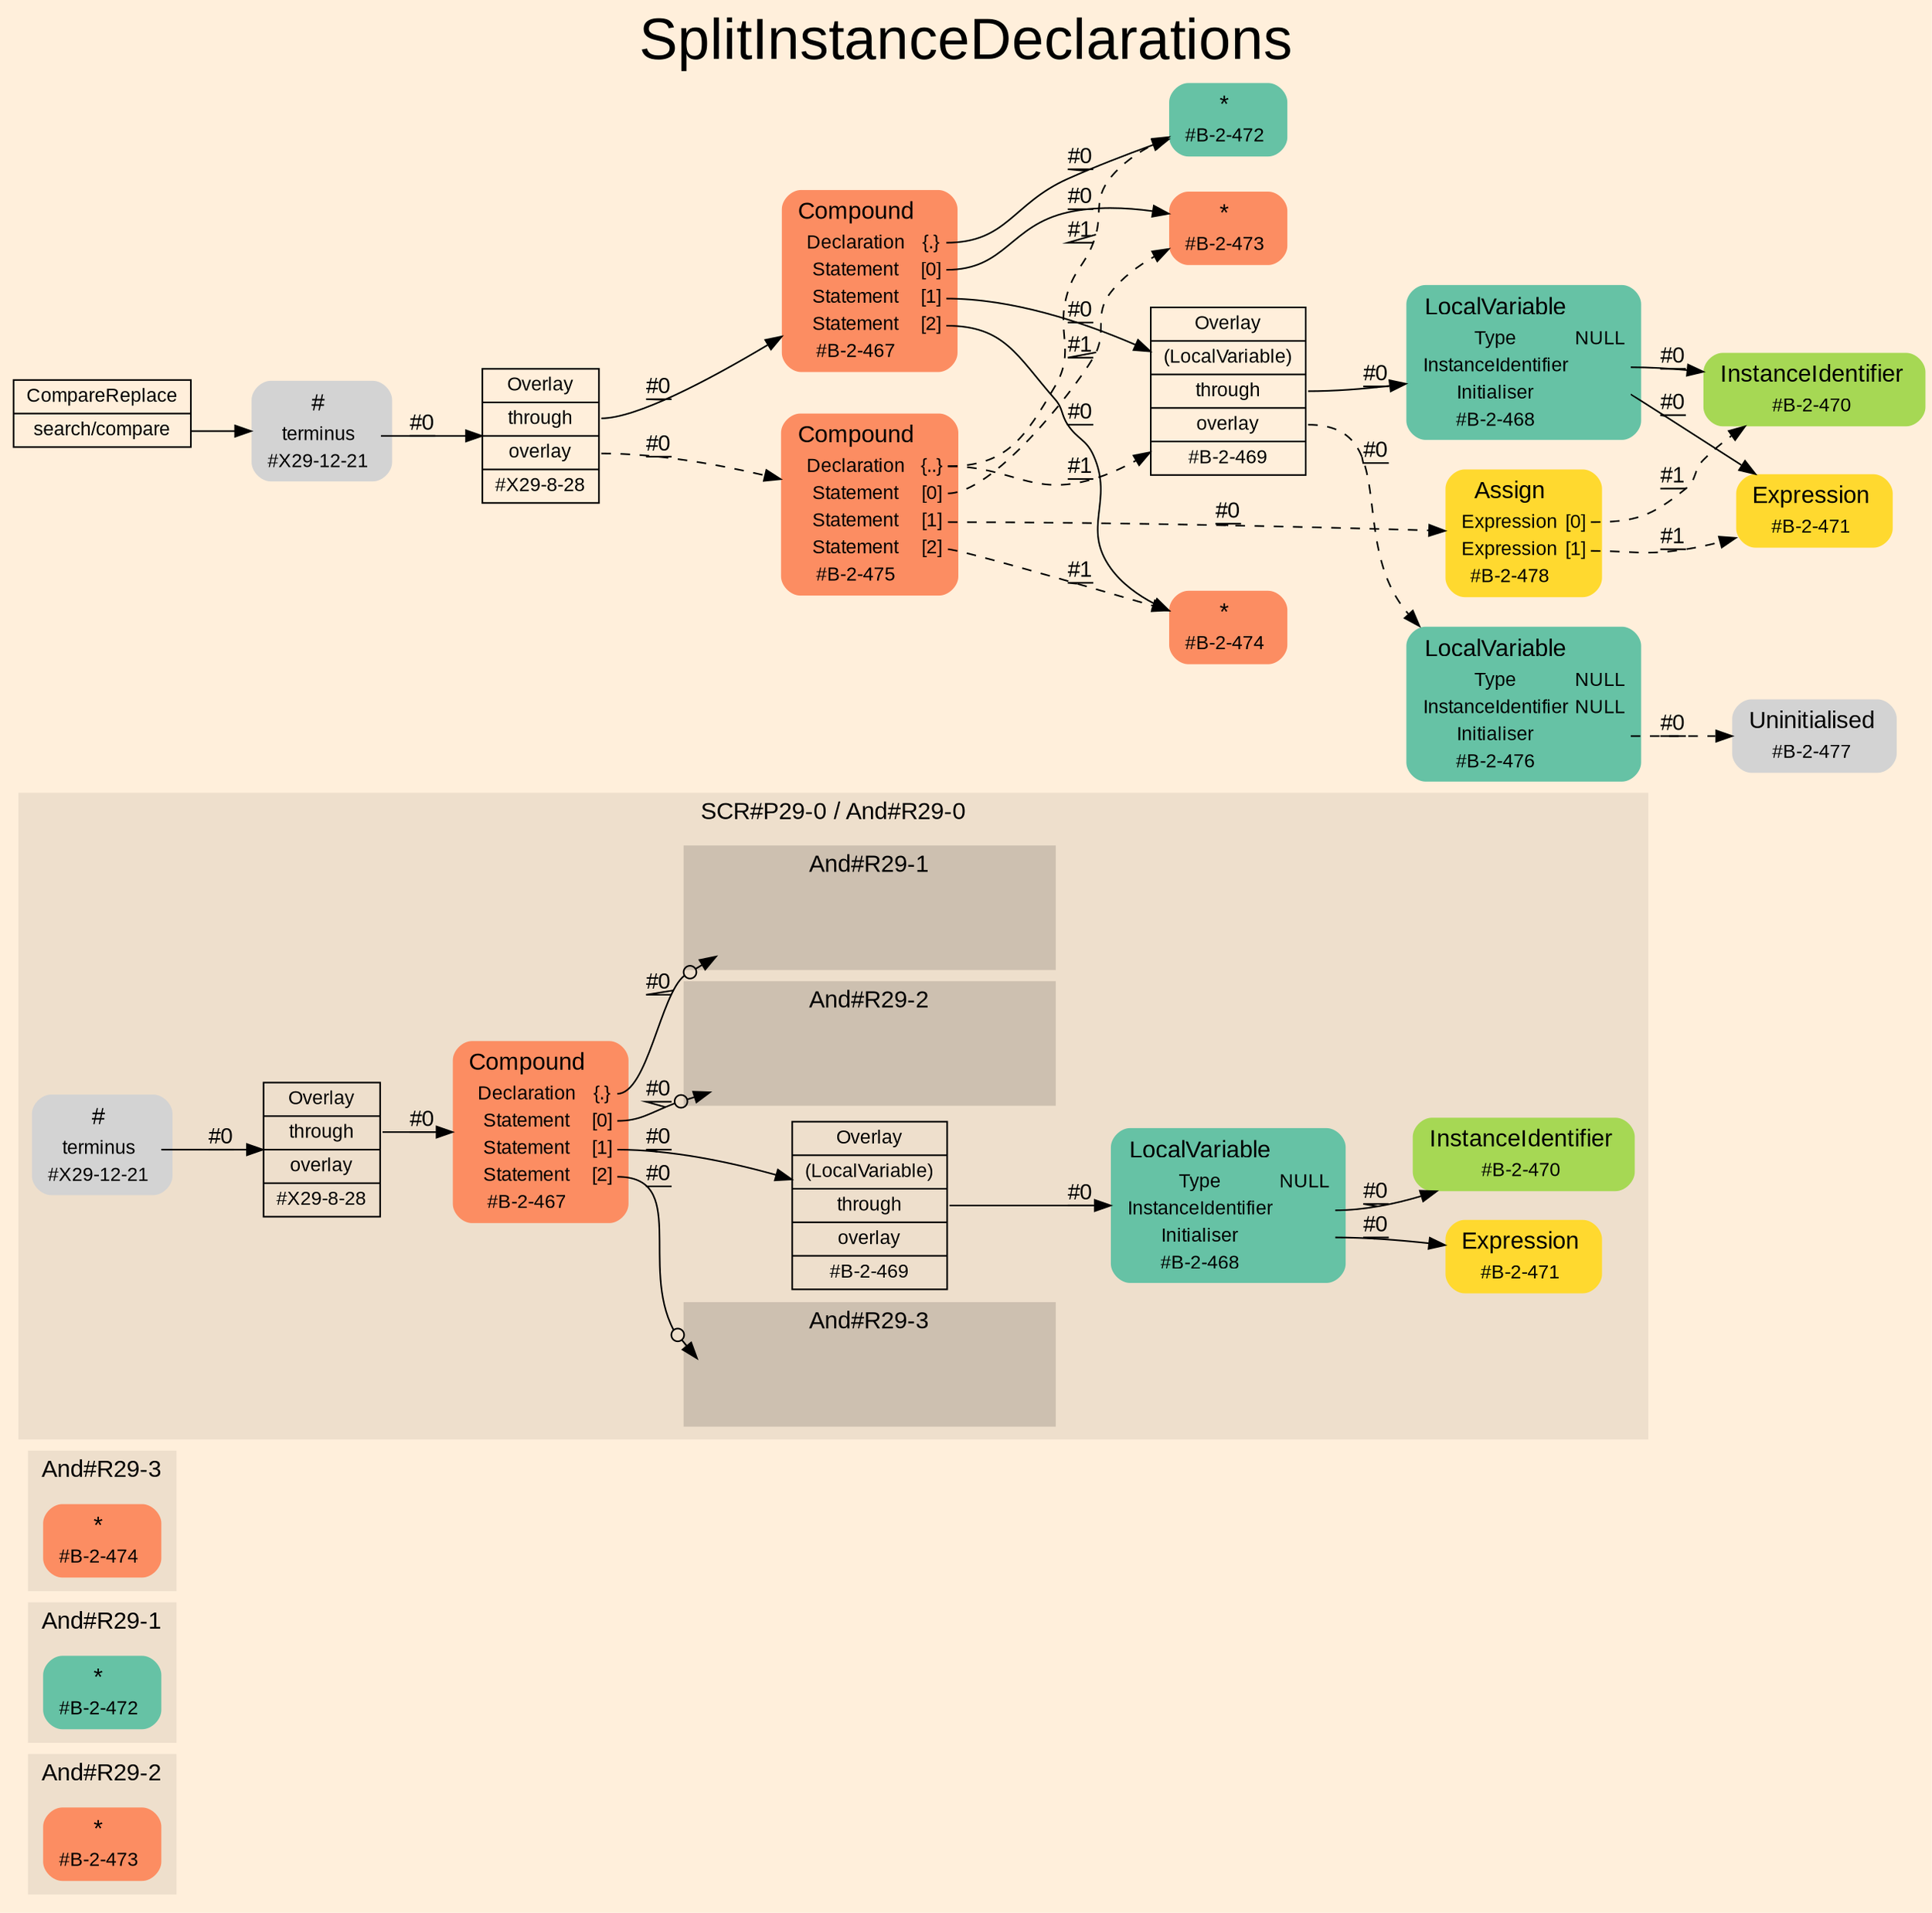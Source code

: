 digraph "SplitInstanceDeclarations" {
label = "SplitInstanceDeclarations"
labelloc = t
fontsize = "36"
graph [
    rankdir = "LR"
    ranksep = 0.3
    bgcolor = antiquewhite1
    color = black
    fontcolor = black
    fontname = "Arial"
];
node [
    fontname = "Arial"
];
edge [
    fontname = "Arial"
];

// -------------------- figure And#R29-2 --------------------
// -------- region And#R29-2 ----------
subgraph "clusterAnd#R29-2" {
    label = "And#R29-2"
    style = "filled"
    color = antiquewhite2
    fontsize = "15"
    "And#R29-2/#B-2-473" [
        // -------- block And#R29-2/#B-2-473 ----------
        shape = "plaintext"
        fillcolor = "/set28/2"
        label = <<TABLE BORDER="0" CELLBORDER="0" CELLSPACING="0">
         <TR><TD><FONT POINT-SIZE="15.0">*</FONT></TD><TD></TD></TR>
         <TR><TD>#B-2-473</TD><TD PORT="port0"></TD></TR>
        </TABLE>>
        style = "rounded,filled"
        fontsize = "12"
    ];
    
}


// -------------------- figure And#R29-1 --------------------
// -------- region And#R29-1 ----------
subgraph "clusterAnd#R29-1" {
    label = "And#R29-1"
    style = "filled"
    color = antiquewhite2
    fontsize = "15"
    "And#R29-1/#B-2-472" [
        // -------- block And#R29-1/#B-2-472 ----------
        shape = "plaintext"
        fillcolor = "/set28/1"
        label = <<TABLE BORDER="0" CELLBORDER="0" CELLSPACING="0">
         <TR><TD><FONT POINT-SIZE="15.0">*</FONT></TD><TD></TD></TR>
         <TR><TD>#B-2-472</TD><TD PORT="port0"></TD></TR>
        </TABLE>>
        style = "rounded,filled"
        fontsize = "12"
    ];
    
}


// -------------------- figure And#R29-3 --------------------
// -------- region And#R29-3 ----------
subgraph "clusterAnd#R29-3" {
    label = "And#R29-3"
    style = "filled"
    color = antiquewhite2
    fontsize = "15"
    "And#R29-3/#B-2-474" [
        // -------- block And#R29-3/#B-2-474 ----------
        shape = "plaintext"
        fillcolor = "/set28/2"
        label = <<TABLE BORDER="0" CELLBORDER="0" CELLSPACING="0">
         <TR><TD><FONT POINT-SIZE="15.0">*</FONT></TD><TD></TD></TR>
         <TR><TD>#B-2-474</TD><TD PORT="port0"></TD></TR>
        </TABLE>>
        style = "rounded,filled"
        fontsize = "12"
    ];
    
}


// -------------------- figure And#R29-0 --------------------
// -------- region And#R29-0 ----------
subgraph "clusterAnd#R29-0" {
    label = "SCR#P29-0 / And#R29-0"
    style = "filled"
    color = antiquewhite2
    fontsize = "15"
    "And#R29-0/#B-2-469" [
        // -------- block And#R29-0/#B-2-469 ----------
        shape = "record"
        fillcolor = antiquewhite2
        label = "<fixed> Overlay | <port0> (LocalVariable) | <port1> through | <port2> overlay | <port3> #B-2-469"
        style = "filled"
        fontsize = "12"
        color = black
        fontcolor = black
    ];
    
    "And#R29-0/#X29-12-21" [
        // -------- block And#R29-0/#X29-12-21 ----------
        shape = "plaintext"
        label = <<TABLE BORDER="0" CELLBORDER="0" CELLSPACING="0">
         <TR><TD><FONT POINT-SIZE="15.0">#</FONT></TD><TD></TD></TR>
         <TR><TD>terminus</TD><TD PORT="port0"></TD></TR>
         <TR><TD>#X29-12-21</TD><TD PORT="port1"></TD></TR>
        </TABLE>>
        style = "rounded,filled"
        fontsize = "12"
    ];
    
    "And#R29-0/#B-2-468" [
        // -------- block And#R29-0/#B-2-468 ----------
        shape = "plaintext"
        fillcolor = "/set28/1"
        label = <<TABLE BORDER="0" CELLBORDER="0" CELLSPACING="0">
         <TR><TD><FONT POINT-SIZE="15.0">LocalVariable</FONT></TD><TD></TD></TR>
         <TR><TD>Type</TD><TD PORT="port0">NULL</TD></TR>
         <TR><TD>InstanceIdentifier</TD><TD PORT="port1"></TD></TR>
         <TR><TD>Initialiser</TD><TD PORT="port2"></TD></TR>
         <TR><TD>#B-2-468</TD><TD PORT="port3"></TD></TR>
        </TABLE>>
        style = "rounded,filled"
        fontsize = "12"
    ];
    
    "And#R29-0/#B-2-467" [
        // -------- block And#R29-0/#B-2-467 ----------
        shape = "plaintext"
        fillcolor = "/set28/2"
        label = <<TABLE BORDER="0" CELLBORDER="0" CELLSPACING="0">
         <TR><TD><FONT POINT-SIZE="15.0">Compound</FONT></TD><TD></TD></TR>
         <TR><TD>Declaration</TD><TD PORT="port0">{.}</TD></TR>
         <TR><TD>Statement</TD><TD PORT="port1">[0]</TD></TR>
         <TR><TD>Statement</TD><TD PORT="port2">[1]</TD></TR>
         <TR><TD>Statement</TD><TD PORT="port3">[2]</TD></TR>
         <TR><TD>#B-2-467</TD><TD PORT="port4"></TD></TR>
        </TABLE>>
        style = "rounded,filled"
        fontsize = "12"
    ];
    
    "And#R29-0/#X29-8-28" [
        // -------- block And#R29-0/#X29-8-28 ----------
        shape = "record"
        fillcolor = antiquewhite2
        label = "<fixed> Overlay | <port0> through | <port1> overlay | <port2> #X29-8-28"
        style = "filled"
        fontsize = "12"
        color = black
        fontcolor = black
    ];
    
    "And#R29-0/#B-2-471" [
        // -------- block And#R29-0/#B-2-471 ----------
        shape = "plaintext"
        fillcolor = "/set28/6"
        label = <<TABLE BORDER="0" CELLBORDER="0" CELLSPACING="0">
         <TR><TD><FONT POINT-SIZE="15.0">Expression</FONT></TD><TD></TD></TR>
         <TR><TD>#B-2-471</TD><TD PORT="port0"></TD></TR>
        </TABLE>>
        style = "rounded,filled"
        fontsize = "12"
    ];
    
    "And#R29-0/#B-2-470" [
        // -------- block And#R29-0/#B-2-470 ----------
        shape = "plaintext"
        fillcolor = "/set28/5"
        label = <<TABLE BORDER="0" CELLBORDER="0" CELLSPACING="0">
         <TR><TD><FONT POINT-SIZE="15.0">InstanceIdentifier</FONT></TD><TD></TD></TR>
         <TR><TD>#B-2-470</TD><TD PORT="port0"></TD></TR>
        </TABLE>>
        style = "rounded,filled"
        fontsize = "12"
    ];
    
    // -------- region And#R29-0/And#R29-1 ----------
    subgraph "clusterAnd#R29-0/And#R29-1" {
        label = "And#R29-1"
        style = "filled"
        color = antiquewhite3
        fontsize = "15"
        "And#R29-0/And#R29-1/#B-2-472" [
            // -------- block And#R29-0/And#R29-1/#B-2-472 ----------
            shape = none
            fillcolor = "/set28/1"
            style = "invisible"
        ];
        
    }
    
    // -------- region And#R29-0/And#R29-2 ----------
    subgraph "clusterAnd#R29-0/And#R29-2" {
        label = "And#R29-2"
        style = "filled"
        color = antiquewhite3
        fontsize = "15"
        "And#R29-0/And#R29-2/#B-2-473" [
            // -------- block And#R29-0/And#R29-2/#B-2-473 ----------
            shape = none
            fillcolor = "/set28/2"
            style = "invisible"
        ];
        
    }
    
    // -------- region And#R29-0/And#R29-3 ----------
    subgraph "clusterAnd#R29-0/And#R29-3" {
        label = "And#R29-3"
        style = "filled"
        color = antiquewhite3
        fontsize = "15"
        "And#R29-0/And#R29-3/#B-2-474" [
            // -------- block And#R29-0/And#R29-3/#B-2-474 ----------
            shape = none
            fillcolor = "/set28/2"
            style = "invisible"
        ];
        
    }
    
}

"And#R29-0/#B-2-469":port1 -> "And#R29-0/#B-2-468" [
    label = "#0"
    decorate = true
    color = black
    fontcolor = black
];

"And#R29-0/#X29-12-21":port0 -> "And#R29-0/#X29-8-28" [
    label = "#0"
    decorate = true
    color = black
    fontcolor = black
];

"And#R29-0/#B-2-468":port1 -> "And#R29-0/#B-2-470" [
    label = "#0"
    decorate = true
    color = black
    fontcolor = black
];

"And#R29-0/#B-2-468":port2 -> "And#R29-0/#B-2-471" [
    label = "#0"
    decorate = true
    color = black
    fontcolor = black
];

"And#R29-0/#B-2-467":port0 -> "And#R29-0/And#R29-1/#B-2-472" [
    arrowhead="normalnoneodot"
    label = "#0"
    decorate = true
    color = black
    fontcolor = black
];

"And#R29-0/#B-2-467":port1 -> "And#R29-0/And#R29-2/#B-2-473" [
    arrowhead="normalnoneodot"
    label = "#0"
    decorate = true
    color = black
    fontcolor = black
];

"And#R29-0/#B-2-467":port2 -> "And#R29-0/#B-2-469" [
    label = "#0"
    decorate = true
    color = black
    fontcolor = black
];

"And#R29-0/#B-2-467":port3 -> "And#R29-0/And#R29-3/#B-2-474" [
    arrowhead="normalnoneodot"
    label = "#0"
    decorate = true
    color = black
    fontcolor = black
];

"And#R29-0/#X29-8-28":port0 -> "And#R29-0/#B-2-467" [
    label = "#0"
    decorate = true
    color = black
    fontcolor = black
];


// -------------------- transformation figure --------------------
"CR#X29-10-29" [
    // -------- block CR#X29-10-29 ----------
    shape = "record"
    fillcolor = antiquewhite1
    label = "<fixed> CompareReplace | <port0> search/compare"
    style = "filled"
    fontsize = "12"
    color = black
    fontcolor = black
];

"#X29-12-21" [
    // -------- block #X29-12-21 ----------
    shape = "plaintext"
    label = <<TABLE BORDER="0" CELLBORDER="0" CELLSPACING="0">
     <TR><TD><FONT POINT-SIZE="15.0">#</FONT></TD><TD></TD></TR>
     <TR><TD>terminus</TD><TD PORT="port0"></TD></TR>
     <TR><TD>#X29-12-21</TD><TD PORT="port1"></TD></TR>
    </TABLE>>
    style = "rounded,filled"
    fontsize = "12"
];

"#X29-8-28" [
    // -------- block #X29-8-28 ----------
    shape = "record"
    fillcolor = antiquewhite1
    label = "<fixed> Overlay | <port0> through | <port1> overlay | <port2> #X29-8-28"
    style = "filled"
    fontsize = "12"
    color = black
    fontcolor = black
];

"#B-2-467" [
    // -------- block #B-2-467 ----------
    shape = "plaintext"
    fillcolor = "/set28/2"
    label = <<TABLE BORDER="0" CELLBORDER="0" CELLSPACING="0">
     <TR><TD><FONT POINT-SIZE="15.0">Compound</FONT></TD><TD></TD></TR>
     <TR><TD>Declaration</TD><TD PORT="port0">{.}</TD></TR>
     <TR><TD>Statement</TD><TD PORT="port1">[0]</TD></TR>
     <TR><TD>Statement</TD><TD PORT="port2">[1]</TD></TR>
     <TR><TD>Statement</TD><TD PORT="port3">[2]</TD></TR>
     <TR><TD>#B-2-467</TD><TD PORT="port4"></TD></TR>
    </TABLE>>
    style = "rounded,filled"
    fontsize = "12"
];

"#B-2-472" [
    // -------- block #B-2-472 ----------
    shape = "plaintext"
    fillcolor = "/set28/1"
    label = <<TABLE BORDER="0" CELLBORDER="0" CELLSPACING="0">
     <TR><TD><FONT POINT-SIZE="15.0">*</FONT></TD><TD></TD></TR>
     <TR><TD>#B-2-472</TD><TD PORT="port0"></TD></TR>
    </TABLE>>
    style = "rounded,filled"
    fontsize = "12"
];

"#B-2-473" [
    // -------- block #B-2-473 ----------
    shape = "plaintext"
    fillcolor = "/set28/2"
    label = <<TABLE BORDER="0" CELLBORDER="0" CELLSPACING="0">
     <TR><TD><FONT POINT-SIZE="15.0">*</FONT></TD><TD></TD></TR>
     <TR><TD>#B-2-473</TD><TD PORT="port0"></TD></TR>
    </TABLE>>
    style = "rounded,filled"
    fontsize = "12"
];

"#B-2-469" [
    // -------- block #B-2-469 ----------
    shape = "record"
    fillcolor = antiquewhite1
    label = "<fixed> Overlay | <port0> (LocalVariable) | <port1> through | <port2> overlay | <port3> #B-2-469"
    style = "filled"
    fontsize = "12"
    color = black
    fontcolor = black
];

"#B-2-468" [
    // -------- block #B-2-468 ----------
    shape = "plaintext"
    fillcolor = "/set28/1"
    label = <<TABLE BORDER="0" CELLBORDER="0" CELLSPACING="0">
     <TR><TD><FONT POINT-SIZE="15.0">LocalVariable</FONT></TD><TD></TD></TR>
     <TR><TD>Type</TD><TD PORT="port0">NULL</TD></TR>
     <TR><TD>InstanceIdentifier</TD><TD PORT="port1"></TD></TR>
     <TR><TD>Initialiser</TD><TD PORT="port2"></TD></TR>
     <TR><TD>#B-2-468</TD><TD PORT="port3"></TD></TR>
    </TABLE>>
    style = "rounded,filled"
    fontsize = "12"
];

"#B-2-470" [
    // -------- block #B-2-470 ----------
    shape = "plaintext"
    fillcolor = "/set28/5"
    label = <<TABLE BORDER="0" CELLBORDER="0" CELLSPACING="0">
     <TR><TD><FONT POINT-SIZE="15.0">InstanceIdentifier</FONT></TD><TD></TD></TR>
     <TR><TD>#B-2-470</TD><TD PORT="port0"></TD></TR>
    </TABLE>>
    style = "rounded,filled"
    fontsize = "12"
];

"#B-2-471" [
    // -------- block #B-2-471 ----------
    shape = "plaintext"
    fillcolor = "/set28/6"
    label = <<TABLE BORDER="0" CELLBORDER="0" CELLSPACING="0">
     <TR><TD><FONT POINT-SIZE="15.0">Expression</FONT></TD><TD></TD></TR>
     <TR><TD>#B-2-471</TD><TD PORT="port0"></TD></TR>
    </TABLE>>
    style = "rounded,filled"
    fontsize = "12"
];

"#B-2-476" [
    // -------- block #B-2-476 ----------
    shape = "plaintext"
    fillcolor = "/set28/1"
    label = <<TABLE BORDER="0" CELLBORDER="0" CELLSPACING="0">
     <TR><TD><FONT POINT-SIZE="15.0">LocalVariable</FONT></TD><TD></TD></TR>
     <TR><TD>Type</TD><TD PORT="port0">NULL</TD></TR>
     <TR><TD>InstanceIdentifier</TD><TD PORT="port1">NULL</TD></TR>
     <TR><TD>Initialiser</TD><TD PORT="port2"></TD></TR>
     <TR><TD>#B-2-476</TD><TD PORT="port3"></TD></TR>
    </TABLE>>
    style = "rounded,filled"
    fontsize = "12"
];

"#B-2-477" [
    // -------- block #B-2-477 ----------
    shape = "plaintext"
    label = <<TABLE BORDER="0" CELLBORDER="0" CELLSPACING="0">
     <TR><TD><FONT POINT-SIZE="15.0">Uninitialised</FONT></TD><TD></TD></TR>
     <TR><TD>#B-2-477</TD><TD PORT="port0"></TD></TR>
    </TABLE>>
    style = "rounded,filled"
    fontsize = "12"
];

"#B-2-474" [
    // -------- block #B-2-474 ----------
    shape = "plaintext"
    fillcolor = "/set28/2"
    label = <<TABLE BORDER="0" CELLBORDER="0" CELLSPACING="0">
     <TR><TD><FONT POINT-SIZE="15.0">*</FONT></TD><TD></TD></TR>
     <TR><TD>#B-2-474</TD><TD PORT="port0"></TD></TR>
    </TABLE>>
    style = "rounded,filled"
    fontsize = "12"
];

"#B-2-475" [
    // -------- block #B-2-475 ----------
    shape = "plaintext"
    fillcolor = "/set28/2"
    label = <<TABLE BORDER="0" CELLBORDER="0" CELLSPACING="0">
     <TR><TD><FONT POINT-SIZE="15.0">Compound</FONT></TD><TD></TD></TR>
     <TR><TD>Declaration</TD><TD PORT="port0">{..}</TD></TR>
     <TR><TD>Statement</TD><TD PORT="port1">[0]</TD></TR>
     <TR><TD>Statement</TD><TD PORT="port2">[1]</TD></TR>
     <TR><TD>Statement</TD><TD PORT="port3">[2]</TD></TR>
     <TR><TD>#B-2-475</TD><TD PORT="port4"></TD></TR>
    </TABLE>>
    style = "rounded,filled"
    fontsize = "12"
];

"#B-2-478" [
    // -------- block #B-2-478 ----------
    shape = "plaintext"
    fillcolor = "/set28/6"
    label = <<TABLE BORDER="0" CELLBORDER="0" CELLSPACING="0">
     <TR><TD><FONT POINT-SIZE="15.0">Assign</FONT></TD><TD></TD></TR>
     <TR><TD>Expression</TD><TD PORT="port0">[0]</TD></TR>
     <TR><TD>Expression</TD><TD PORT="port1">[1]</TD></TR>
     <TR><TD>#B-2-478</TD><TD PORT="port2"></TD></TR>
    </TABLE>>
    style = "rounded,filled"
    fontsize = "12"
];

"CR#X29-10-29":port0 -> "#X29-12-21" [
    label = ""
    decorate = true
    color = black
    fontcolor = black
];

"#X29-12-21":port0 -> "#X29-8-28" [
    label = "#0"
    decorate = true
    color = black
    fontcolor = black
];

"#X29-8-28":port0 -> "#B-2-467" [
    label = "#0"
    decorate = true
    color = black
    fontcolor = black
];

"#X29-8-28":port1 -> "#B-2-475" [
    style="dashed"
    label = "#0"
    decorate = true
    color = black
    fontcolor = black
];

"#B-2-467":port0 -> "#B-2-472" [
    label = "#0"
    decorate = true
    color = black
    fontcolor = black
];

"#B-2-467":port1 -> "#B-2-473" [
    label = "#0"
    decorate = true
    color = black
    fontcolor = black
];

"#B-2-467":port2 -> "#B-2-469" [
    label = "#0"
    decorate = true
    color = black
    fontcolor = black
];

"#B-2-467":port3 -> "#B-2-474" [
    label = "#0"
    decorate = true
    color = black
    fontcolor = black
];

"#B-2-469":port1 -> "#B-2-468" [
    label = "#0"
    decorate = true
    color = black
    fontcolor = black
];

"#B-2-469":port2 -> "#B-2-476" [
    style="dashed"
    label = "#0"
    decorate = true
    color = black
    fontcolor = black
];

"#B-2-468":port1 -> "#B-2-470" [
    label = "#0"
    decorate = true
    color = black
    fontcolor = black
];

"#B-2-468":port2 -> "#B-2-471" [
    label = "#0"
    decorate = true
    color = black
    fontcolor = black
];

"#B-2-476":port2 -> "#B-2-477" [
    style="dashed"
    label = "#0"
    decorate = true
    color = black
    fontcolor = black
];

"#B-2-475":port0 -> "#B-2-469" [
    style="dashed"
    label = "#1"
    decorate = true
    color = black
    fontcolor = black
];

"#B-2-475":port0 -> "#B-2-472" [
    style="dashed"
    label = "#1"
    decorate = true
    color = black
    fontcolor = black
];

"#B-2-475":port1 -> "#B-2-473" [
    style="dashed"
    label = "#1"
    decorate = true
    color = black
    fontcolor = black
];

"#B-2-475":port2 -> "#B-2-478" [
    style="dashed"
    label = "#0"
    decorate = true
    color = black
    fontcolor = black
];

"#B-2-475":port3 -> "#B-2-474" [
    style="dashed"
    label = "#1"
    decorate = true
    color = black
    fontcolor = black
];

"#B-2-478":port0 -> "#B-2-470" [
    style="dashed"
    label = "#1"
    decorate = true
    color = black
    fontcolor = black
];

"#B-2-478":port1 -> "#B-2-471" [
    style="dashed"
    label = "#1"
    decorate = true
    color = black
    fontcolor = black
];


}
